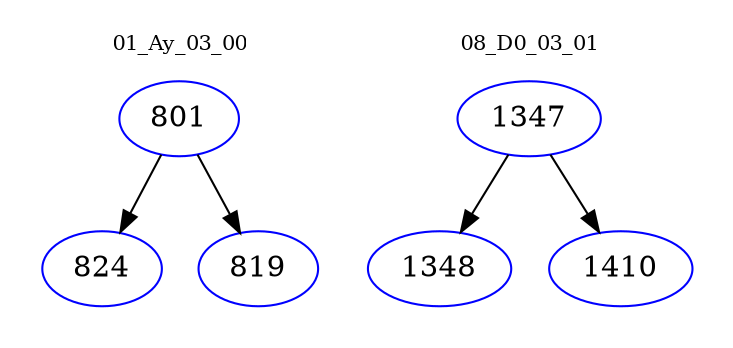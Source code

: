 digraph{
subgraph cluster_0 {
color = white
label = "01_Ay_03_00";
fontsize=10;
T0_801 [label="801", color="blue"]
T0_801 -> T0_824 [color="black"]
T0_824 [label="824", color="blue"]
T0_801 -> T0_819 [color="black"]
T0_819 [label="819", color="blue"]
}
subgraph cluster_1 {
color = white
label = "08_D0_03_01";
fontsize=10;
T1_1347 [label="1347", color="blue"]
T1_1347 -> T1_1348 [color="black"]
T1_1348 [label="1348", color="blue"]
T1_1347 -> T1_1410 [color="black"]
T1_1410 [label="1410", color="blue"]
}
}
